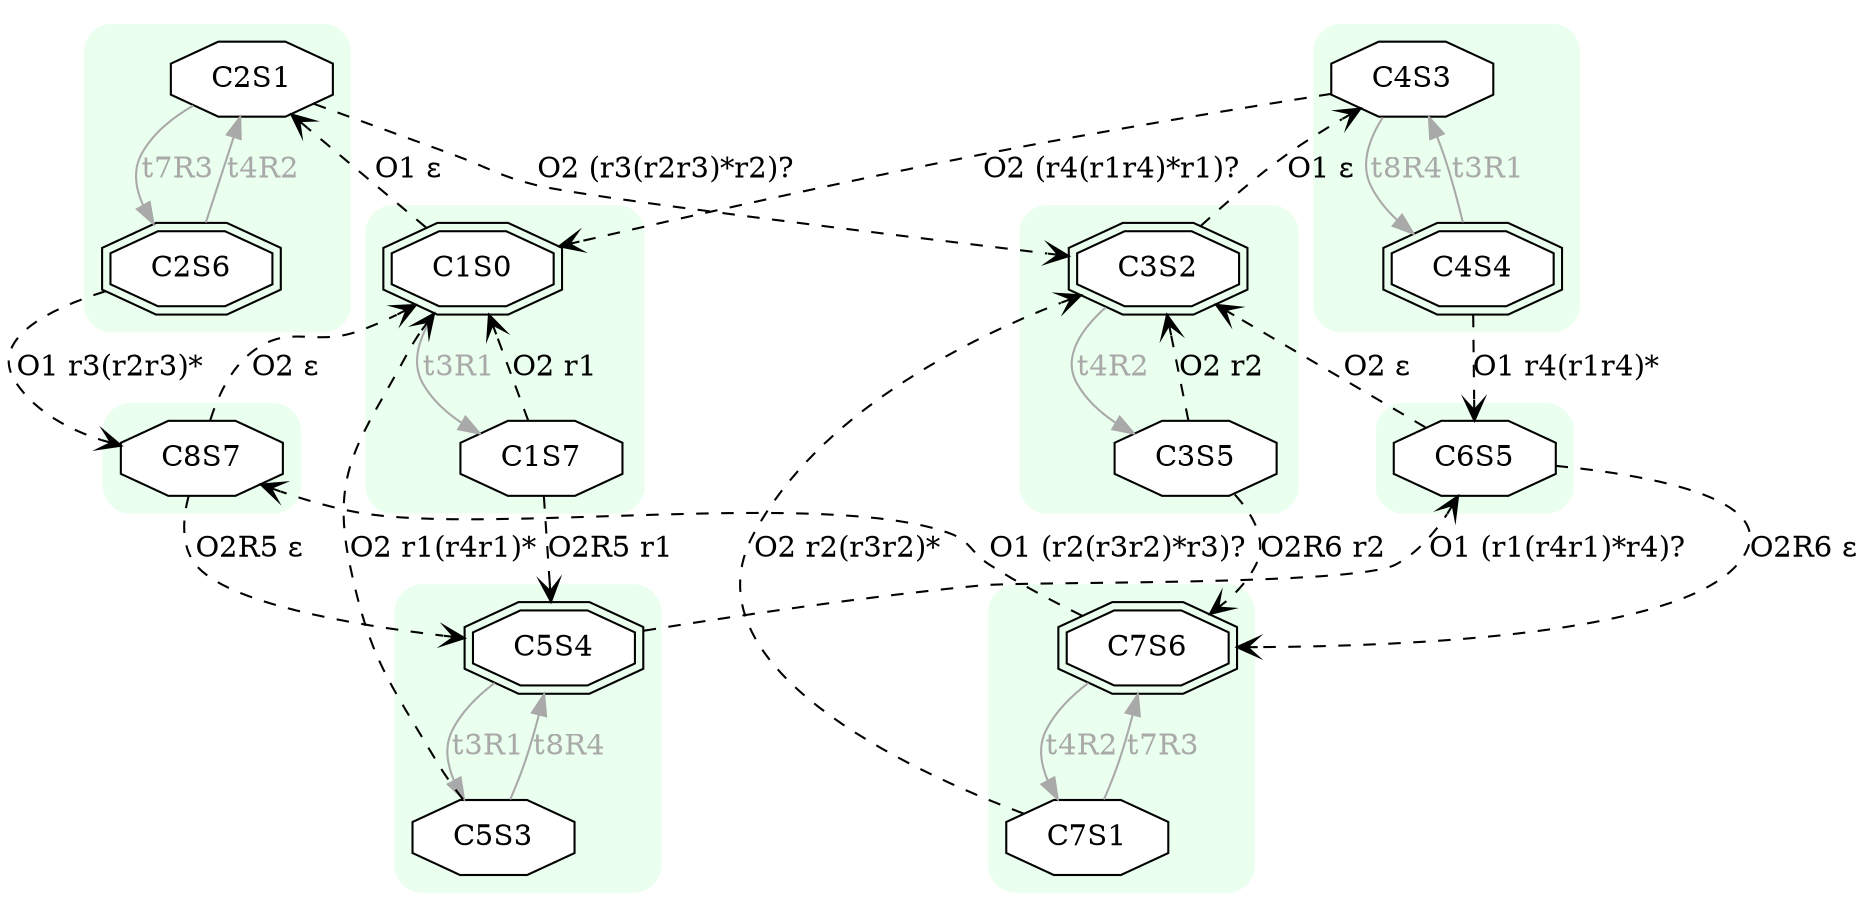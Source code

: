 digraph "EXPinput/s2" {
node [style=filled fillcolor=white]
subgraph cluster1 {
style="rounded,filled" color="#EAFFEE"
edge[color=darkgray fontcolor=darkgray]
node [shape=doubleoctagon]; C1S0 ;
node [shape=octagon]; C1S7 ;
C1S0 -> C1S7 [label=t3R1]
}
subgraph cluster2 {
style="rounded,filled" color="#EAFFEE"
edge[color=darkgray fontcolor=darkgray]
node [shape=octagon]; C2S1 ;
node [shape=doubleoctagon]; C2S6 ;
C2S1 -> C2S6 [label=t7R3]
C2S6 -> C2S1 [label=t4R2]
}
subgraph cluster3 {
style="rounded,filled" color="#EAFFEE"
edge[color=darkgray fontcolor=darkgray]
node [shape=doubleoctagon]; C3S2 ;
node [shape=octagon]; C3S5 ;
C3S2 -> C3S5 [label=t4R2]
}
subgraph cluster4 {
style="rounded,filled" color="#EAFFEE"
edge[color=darkgray fontcolor=darkgray]
node [shape=octagon]; C4S3 ;
node [shape=doubleoctagon]; C4S4 ;
C4S3 -> C4S4 [label=t8R4]
C4S4 -> C4S3 [label=t3R1]
}
subgraph cluster5 {
style="rounded,filled" color="#EAFFEE"
edge[color=darkgray fontcolor=darkgray]
node [shape=doubleoctagon]; C5S4 ;
node [shape=octagon]; C5S3 ;
C5S4 -> C5S3 [label=t3R1]
C5S3 -> C5S4 [label=t8R4]
}
subgraph cluster6 {
style="rounded,filled" color="#EAFFEE"
edge[color=darkgray fontcolor=darkgray]
node [shape=octagon]; C6S5 ;
}
subgraph cluster7 {
style="rounded,filled" color="#EAFFEE"
edge[color=darkgray fontcolor=darkgray]
node [shape=doubleoctagon]; C7S6 ;
node [shape=octagon]; C7S1 ;
C7S6 -> C7S1 [label=t4R2]
C7S1 -> C7S6 [label=t7R3]
}
subgraph cluster8 {
style="rounded,filled" color="#EAFFEE"
edge[color=darkgray fontcolor=darkgray]
node [shape=octagon]; C8S7 ;
}
C1S0 -> C2S1 [style=dashed arrowhead=vee label="O1 ε"]
C1S7 -> C5S4 [style=dashed arrowhead=vee label="O2R5 r1"]
C1S7 -> C1S0 [style=dashed arrowhead=vee label="O2 r1"]
C2S1 -> C3S2 [style=dashed arrowhead=vee label="O2 (r3(r2r3)*r2)?"]
C2S6 -> C8S7 [style=dashed arrowhead=vee label="O1 r3(r2r3)*"]
C3S2 -> C4S3 [style=dashed arrowhead=vee label="O1 ε"]
C3S5 -> C7S6 [style=dashed arrowhead=vee label="O2R6 r2"]
C3S5 -> C3S2 [style=dashed arrowhead=vee label="O2 r2"]
C4S3 -> C1S0 [style=dashed arrowhead=vee label="O2 (r4(r1r4)*r1)?"]
C4S4 -> C6S5 [style=dashed arrowhead=vee label="O1 r4(r1r4)*"]
C5S4 -> C6S5 [style=dashed arrowhead=vee label="O1 (r1(r4r1)*r4)?"]
C5S3 -> C1S0 [style=dashed arrowhead=vee label="O2 r1(r4r1)*"]
C6S5 -> C7S6 [style=dashed arrowhead=vee label="O2R6 ε"]
C6S5 -> C3S2 [style=dashed arrowhead=vee label="O2 ε"]
C7S6 -> C8S7 [style=dashed arrowhead=vee label="O1 (r2(r3r2)*r3)?"]
C7S1 -> C3S2 [style=dashed arrowhead=vee label="O2 r2(r3r2)*"]
C8S7 -> C5S4 [style=dashed arrowhead=vee label="O2R5 ε"]
C8S7 -> C1S0 [style=dashed arrowhead=vee label="O2 ε"]
}
